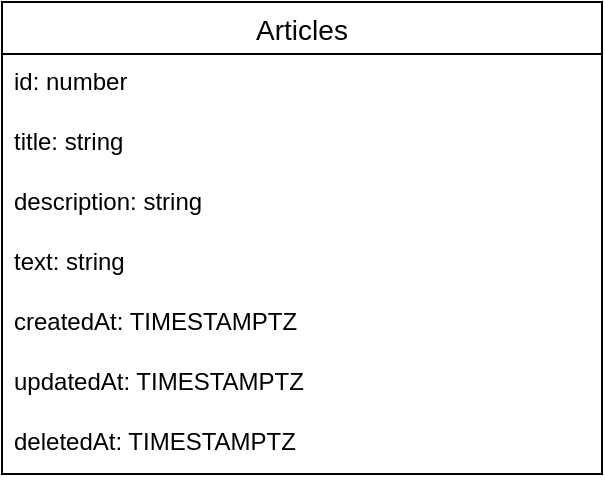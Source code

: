 <mxfile version="21.3.5" type="github">
  <diagram name="Страница 1" id="wR0Y4c_1E3ZdQHnjPFOw">
    <mxGraphModel dx="1434" dy="782" grid="1" gridSize="10" guides="1" tooltips="1" connect="1" arrows="1" fold="1" page="1" pageScale="1" pageWidth="827" pageHeight="1169" math="0" shadow="0">
      <root>
        <mxCell id="0" />
        <mxCell id="1" parent="0" />
        <mxCell id="R6ruhhz5_wivt_q9FI0Y-2" value="Articles" style="swimlane;fontStyle=0;childLayout=stackLayout;horizontal=1;startSize=26;horizontalStack=0;resizeParent=1;resizeParentMax=0;resizeLast=0;collapsible=1;marginBottom=0;align=center;fontSize=14;" vertex="1" parent="1">
          <mxGeometry x="190" y="170" width="300" height="236" as="geometry" />
        </mxCell>
        <mxCell id="R6ruhhz5_wivt_q9FI0Y-3" value="id: number" style="text;strokeColor=none;fillColor=none;spacingLeft=4;spacingRight=4;overflow=hidden;rotatable=0;points=[[0,0.5],[1,0.5]];portConstraint=eastwest;fontSize=12;whiteSpace=wrap;html=1;" vertex="1" parent="R6ruhhz5_wivt_q9FI0Y-2">
          <mxGeometry y="26" width="300" height="30" as="geometry" />
        </mxCell>
        <mxCell id="R6ruhhz5_wivt_q9FI0Y-4" value="title: string" style="text;strokeColor=none;fillColor=none;spacingLeft=4;spacingRight=4;overflow=hidden;rotatable=0;points=[[0,0.5],[1,0.5]];portConstraint=eastwest;fontSize=12;whiteSpace=wrap;html=1;" vertex="1" parent="R6ruhhz5_wivt_q9FI0Y-2">
          <mxGeometry y="56" width="300" height="30" as="geometry" />
        </mxCell>
        <mxCell id="R6ruhhz5_wivt_q9FI0Y-5" value="description: string" style="text;strokeColor=none;fillColor=none;spacingLeft=4;spacingRight=4;overflow=hidden;rotatable=0;points=[[0,0.5],[1,0.5]];portConstraint=eastwest;fontSize=12;whiteSpace=wrap;html=1;" vertex="1" parent="R6ruhhz5_wivt_q9FI0Y-2">
          <mxGeometry y="86" width="300" height="30" as="geometry" />
        </mxCell>
        <mxCell id="R6ruhhz5_wivt_q9FI0Y-9" value="text: string" style="text;strokeColor=none;fillColor=none;spacingLeft=4;spacingRight=4;overflow=hidden;rotatable=0;points=[[0,0.5],[1,0.5]];portConstraint=eastwest;fontSize=12;whiteSpace=wrap;html=1;" vertex="1" parent="R6ruhhz5_wivt_q9FI0Y-2">
          <mxGeometry y="116" width="300" height="30" as="geometry" />
        </mxCell>
        <mxCell id="R6ruhhz5_wivt_q9FI0Y-10" value="createdAt: TIMESTAMPTZ" style="text;strokeColor=none;fillColor=none;spacingLeft=4;spacingRight=4;overflow=hidden;rotatable=0;points=[[0,0.5],[1,0.5]];portConstraint=eastwest;fontSize=12;whiteSpace=wrap;html=1;" vertex="1" parent="R6ruhhz5_wivt_q9FI0Y-2">
          <mxGeometry y="146" width="300" height="30" as="geometry" />
        </mxCell>
        <mxCell id="R6ruhhz5_wivt_q9FI0Y-11" value="updatedAt: TIMESTAMPTZ" style="text;strokeColor=none;fillColor=none;spacingLeft=4;spacingRight=4;overflow=hidden;rotatable=0;points=[[0,0.5],[1,0.5]];portConstraint=eastwest;fontSize=12;whiteSpace=wrap;html=1;" vertex="1" parent="R6ruhhz5_wivt_q9FI0Y-2">
          <mxGeometry y="176" width="300" height="30" as="geometry" />
        </mxCell>
        <mxCell id="R6ruhhz5_wivt_q9FI0Y-12" value="deletedAt: TIMESTAMPTZ" style="text;strokeColor=none;fillColor=none;spacingLeft=4;spacingRight=4;overflow=hidden;rotatable=0;points=[[0,0.5],[1,0.5]];portConstraint=eastwest;fontSize=12;whiteSpace=wrap;html=1;" vertex="1" parent="R6ruhhz5_wivt_q9FI0Y-2">
          <mxGeometry y="206" width="300" height="30" as="geometry" />
        </mxCell>
      </root>
    </mxGraphModel>
  </diagram>
</mxfile>

